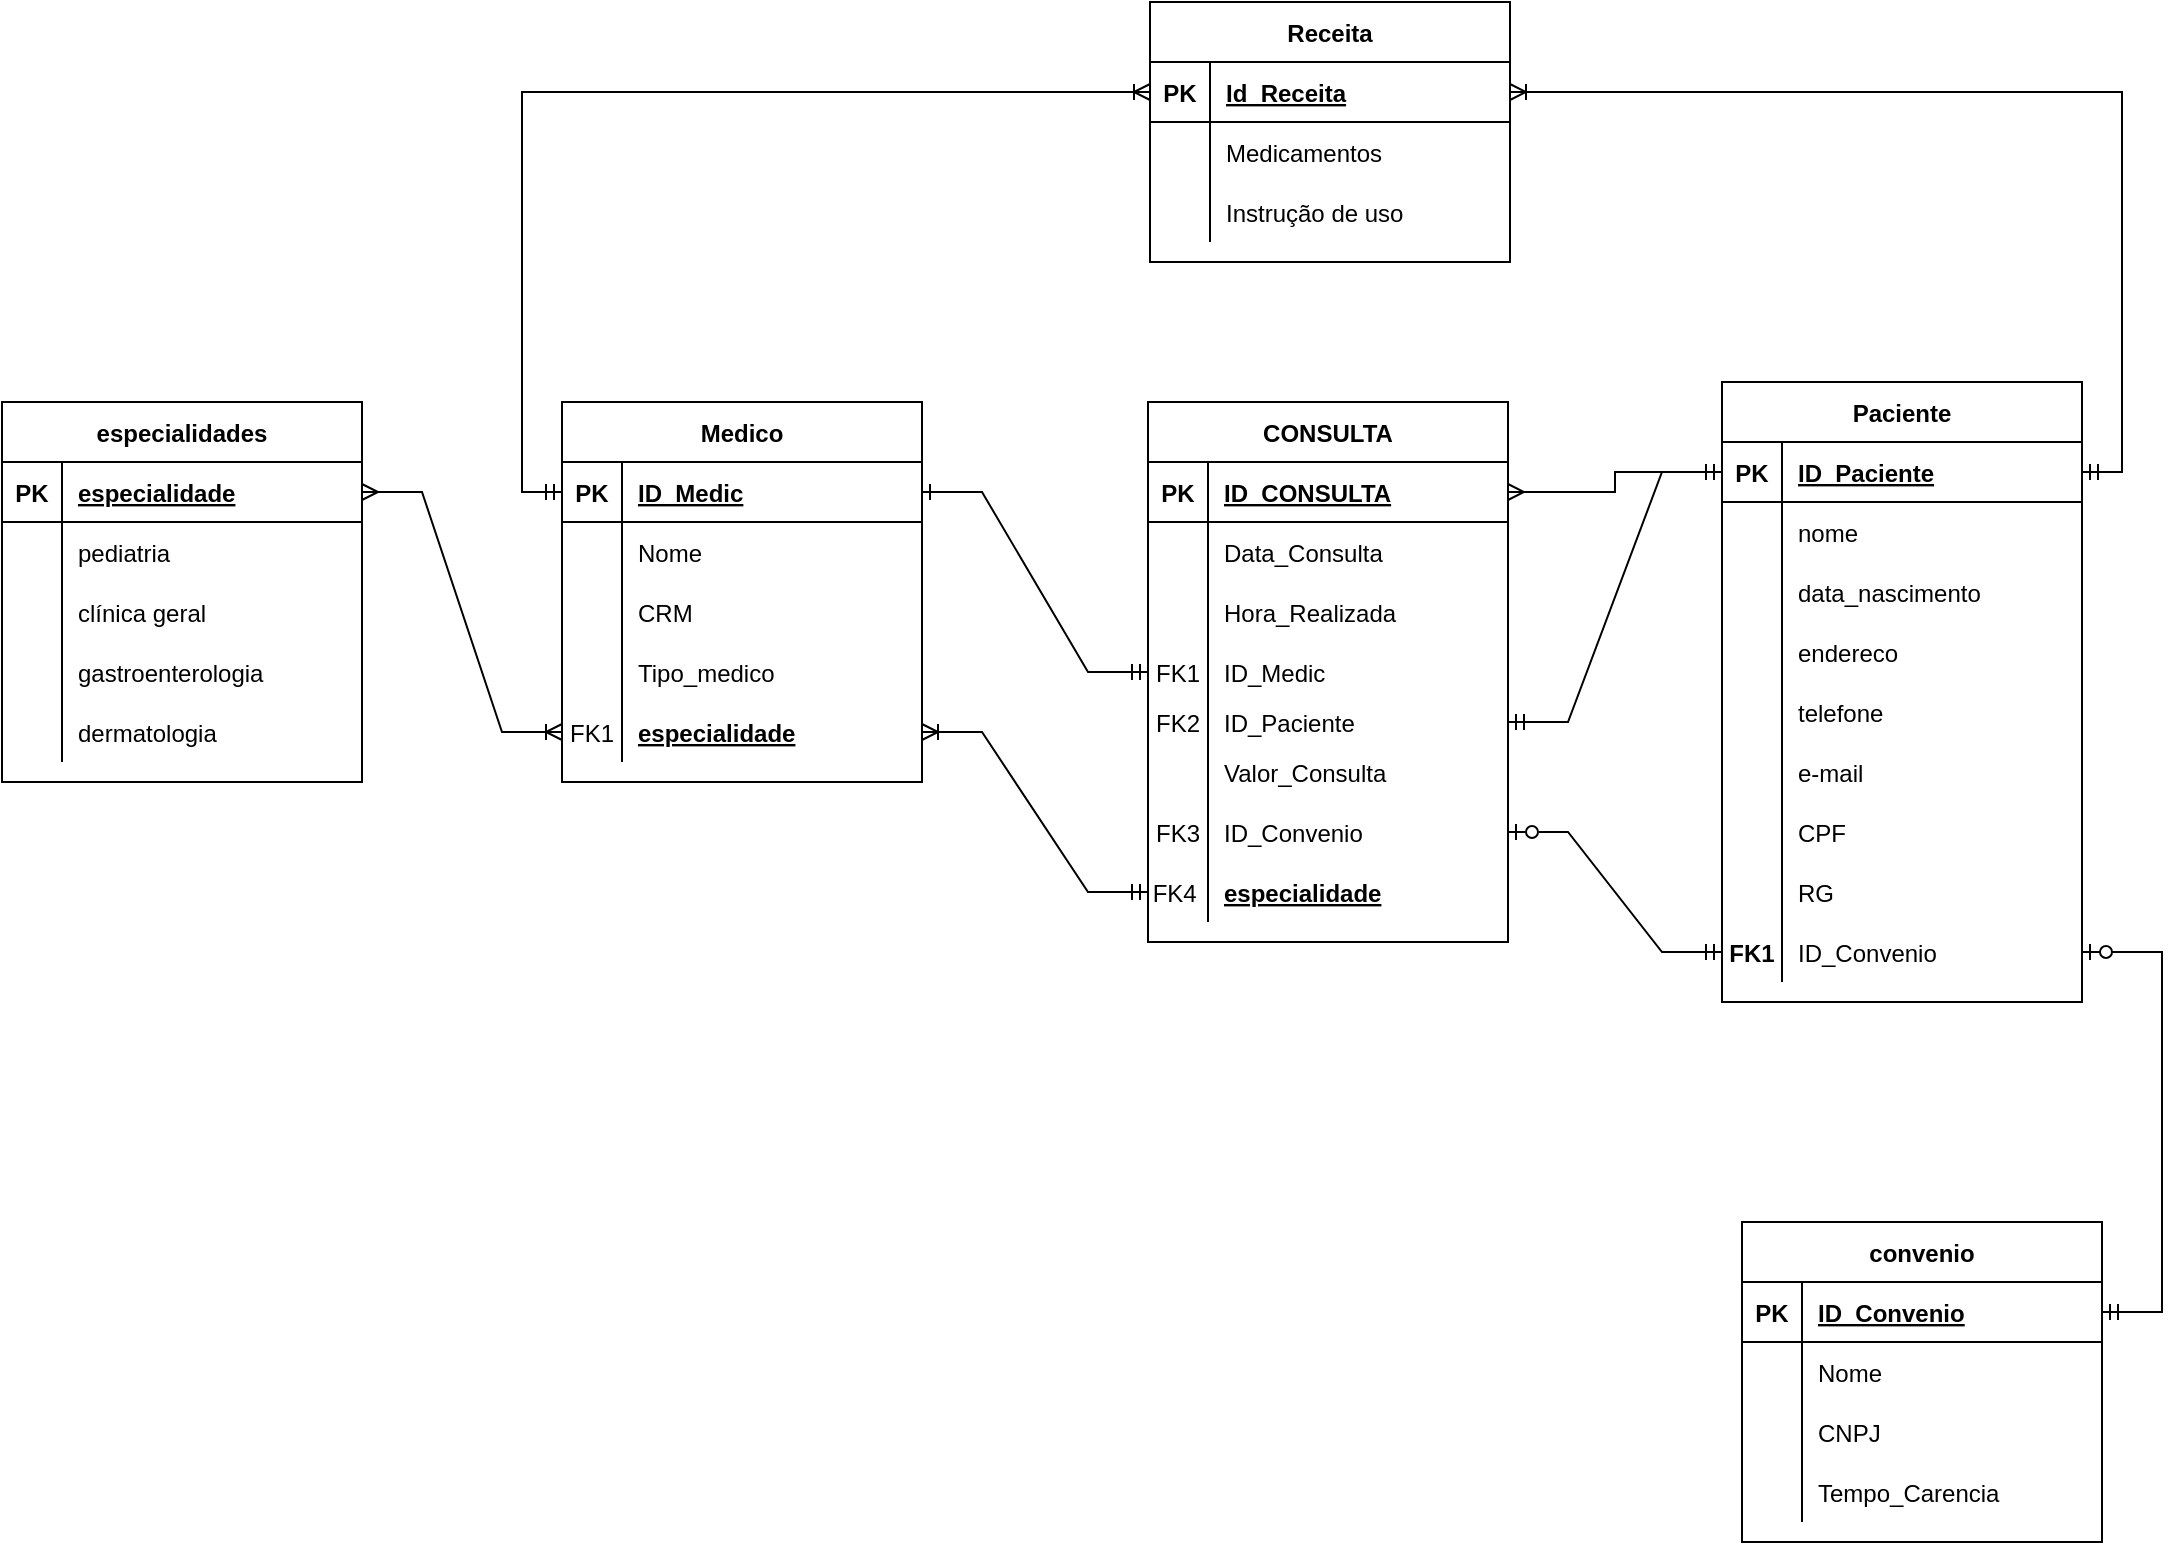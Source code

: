 <mxfile version="20.5.0" type="github">
  <diagram id="mUYQlZZNMvP-NMZtxg8_" name="Página-1">
    <mxGraphModel dx="2997" dy="2359" grid="1" gridSize="10" guides="1" tooltips="1" connect="1" arrows="1" fold="1" page="1" pageScale="1" pageWidth="827" pageHeight="1169" math="0" shadow="0">
      <root>
        <mxCell id="0" />
        <mxCell id="1" parent="0" />
        <mxCell id="eb4jmLnmEzN_KnKhr4RH-14" value="CONSULTA" style="shape=table;startSize=30;container=1;collapsible=1;childLayout=tableLayout;fixedRows=1;rowLines=0;fontStyle=1;align=center;resizeLast=1;fontColor=#000000;" vertex="1" parent="1">
          <mxGeometry x="323" y="-120" width="180" height="270" as="geometry" />
        </mxCell>
        <mxCell id="eb4jmLnmEzN_KnKhr4RH-15" value="" style="shape=tableRow;horizontal=0;startSize=0;swimlaneHead=0;swimlaneBody=0;fillColor=none;collapsible=0;dropTarget=0;points=[[0,0.5],[1,0.5]];portConstraint=eastwest;top=0;left=0;right=0;bottom=1;" vertex="1" parent="eb4jmLnmEzN_KnKhr4RH-14">
          <mxGeometry y="30" width="180" height="30" as="geometry" />
        </mxCell>
        <mxCell id="eb4jmLnmEzN_KnKhr4RH-16" value="PK" style="shape=partialRectangle;connectable=0;fillColor=none;top=0;left=0;bottom=0;right=0;fontStyle=1;overflow=hidden;" vertex="1" parent="eb4jmLnmEzN_KnKhr4RH-15">
          <mxGeometry width="30" height="30" as="geometry">
            <mxRectangle width="30" height="30" as="alternateBounds" />
          </mxGeometry>
        </mxCell>
        <mxCell id="eb4jmLnmEzN_KnKhr4RH-17" value="ID_CONSULTA" style="shape=partialRectangle;connectable=0;fillColor=none;top=0;left=0;bottom=0;right=0;align=left;spacingLeft=6;fontStyle=5;overflow=hidden;" vertex="1" parent="eb4jmLnmEzN_KnKhr4RH-15">
          <mxGeometry x="30" width="150" height="30" as="geometry">
            <mxRectangle width="150" height="30" as="alternateBounds" />
          </mxGeometry>
        </mxCell>
        <mxCell id="eb4jmLnmEzN_KnKhr4RH-18" value="" style="shape=tableRow;horizontal=0;startSize=0;swimlaneHead=0;swimlaneBody=0;fillColor=none;collapsible=0;dropTarget=0;points=[[0,0.5],[1,0.5]];portConstraint=eastwest;top=0;left=0;right=0;bottom=0;" vertex="1" parent="eb4jmLnmEzN_KnKhr4RH-14">
          <mxGeometry y="60" width="180" height="30" as="geometry" />
        </mxCell>
        <mxCell id="eb4jmLnmEzN_KnKhr4RH-19" value="" style="shape=partialRectangle;connectable=0;fillColor=none;top=0;left=0;bottom=0;right=0;editable=1;overflow=hidden;" vertex="1" parent="eb4jmLnmEzN_KnKhr4RH-18">
          <mxGeometry width="30" height="30" as="geometry">
            <mxRectangle width="30" height="30" as="alternateBounds" />
          </mxGeometry>
        </mxCell>
        <mxCell id="eb4jmLnmEzN_KnKhr4RH-20" value="Data_Consulta" style="shape=partialRectangle;connectable=0;fillColor=none;top=0;left=0;bottom=0;right=0;align=left;spacingLeft=6;overflow=hidden;" vertex="1" parent="eb4jmLnmEzN_KnKhr4RH-18">
          <mxGeometry x="30" width="150" height="30" as="geometry">
            <mxRectangle width="150" height="30" as="alternateBounds" />
          </mxGeometry>
        </mxCell>
        <mxCell id="eb4jmLnmEzN_KnKhr4RH-21" value="" style="shape=tableRow;horizontal=0;startSize=0;swimlaneHead=0;swimlaneBody=0;fillColor=none;collapsible=0;dropTarget=0;points=[[0,0.5],[1,0.5]];portConstraint=eastwest;top=0;left=0;right=0;bottom=0;" vertex="1" parent="eb4jmLnmEzN_KnKhr4RH-14">
          <mxGeometry y="90" width="180" height="30" as="geometry" />
        </mxCell>
        <mxCell id="eb4jmLnmEzN_KnKhr4RH-22" value="" style="shape=partialRectangle;connectable=0;fillColor=none;top=0;left=0;bottom=0;right=0;editable=1;overflow=hidden;" vertex="1" parent="eb4jmLnmEzN_KnKhr4RH-21">
          <mxGeometry width="30" height="30" as="geometry">
            <mxRectangle width="30" height="30" as="alternateBounds" />
          </mxGeometry>
        </mxCell>
        <mxCell id="eb4jmLnmEzN_KnKhr4RH-23" value="Hora_Realizada" style="shape=partialRectangle;connectable=0;fillColor=none;top=0;left=0;bottom=0;right=0;align=left;spacingLeft=6;overflow=hidden;" vertex="1" parent="eb4jmLnmEzN_KnKhr4RH-21">
          <mxGeometry x="30" width="150" height="30" as="geometry">
            <mxRectangle width="150" height="30" as="alternateBounds" />
          </mxGeometry>
        </mxCell>
        <mxCell id="eb4jmLnmEzN_KnKhr4RH-24" value="" style="shape=tableRow;horizontal=0;startSize=0;swimlaneHead=0;swimlaneBody=0;fillColor=none;collapsible=0;dropTarget=0;points=[[0,0.5],[1,0.5]];portConstraint=eastwest;top=0;left=0;right=0;bottom=0;" vertex="1" parent="eb4jmLnmEzN_KnKhr4RH-14">
          <mxGeometry y="120" width="180" height="30" as="geometry" />
        </mxCell>
        <mxCell id="eb4jmLnmEzN_KnKhr4RH-25" value="FK1" style="shape=partialRectangle;connectable=0;fillColor=none;top=0;left=0;bottom=0;right=0;editable=1;overflow=hidden;" vertex="1" parent="eb4jmLnmEzN_KnKhr4RH-24">
          <mxGeometry width="30" height="30" as="geometry">
            <mxRectangle width="30" height="30" as="alternateBounds" />
          </mxGeometry>
        </mxCell>
        <mxCell id="eb4jmLnmEzN_KnKhr4RH-26" value="ID_Medic" style="shape=partialRectangle;connectable=0;fillColor=none;top=0;left=0;bottom=0;right=0;align=left;spacingLeft=6;overflow=hidden;" vertex="1" parent="eb4jmLnmEzN_KnKhr4RH-24">
          <mxGeometry x="30" width="150" height="30" as="geometry">
            <mxRectangle width="150" height="30" as="alternateBounds" />
          </mxGeometry>
        </mxCell>
        <mxCell id="eb4jmLnmEzN_KnKhr4RH-28" value="" style="shape=tableRow;horizontal=0;startSize=0;swimlaneHead=0;swimlaneBody=0;fillColor=none;collapsible=0;dropTarget=0;points=[[0,0.5],[1,0.5]];portConstraint=eastwest;top=0;left=0;right=0;bottom=0;fontColor=#000000;" vertex="1" parent="eb4jmLnmEzN_KnKhr4RH-14">
          <mxGeometry y="150" width="180" height="20" as="geometry" />
        </mxCell>
        <mxCell id="eb4jmLnmEzN_KnKhr4RH-29" value="FK2" style="shape=partialRectangle;connectable=0;fillColor=none;top=0;left=0;bottom=0;right=0;editable=1;overflow=hidden;fontColor=#000000;" vertex="1" parent="eb4jmLnmEzN_KnKhr4RH-28">
          <mxGeometry width="30" height="20" as="geometry">
            <mxRectangle width="30" height="20" as="alternateBounds" />
          </mxGeometry>
        </mxCell>
        <mxCell id="eb4jmLnmEzN_KnKhr4RH-30" value="ID_Paciente" style="shape=partialRectangle;connectable=0;fillColor=none;top=0;left=0;bottom=0;right=0;align=left;spacingLeft=6;overflow=hidden;fontColor=#000000;" vertex="1" parent="eb4jmLnmEzN_KnKhr4RH-28">
          <mxGeometry x="30" width="150" height="20" as="geometry">
            <mxRectangle width="150" height="20" as="alternateBounds" />
          </mxGeometry>
        </mxCell>
        <mxCell id="eb4jmLnmEzN_KnKhr4RH-32" value="" style="shape=tableRow;horizontal=0;startSize=0;swimlaneHead=0;swimlaneBody=0;fillColor=none;collapsible=0;dropTarget=0;points=[[0,0.5],[1,0.5]];portConstraint=eastwest;top=0;left=0;right=0;bottom=0;fontColor=#000000;" vertex="1" parent="eb4jmLnmEzN_KnKhr4RH-14">
          <mxGeometry y="170" width="180" height="30" as="geometry" />
        </mxCell>
        <mxCell id="eb4jmLnmEzN_KnKhr4RH-33" value="" style="shape=partialRectangle;connectable=0;fillColor=none;top=0;left=0;bottom=0;right=0;editable=1;overflow=hidden;fontColor=#000000;" vertex="1" parent="eb4jmLnmEzN_KnKhr4RH-32">
          <mxGeometry width="30" height="30" as="geometry">
            <mxRectangle width="30" height="30" as="alternateBounds" />
          </mxGeometry>
        </mxCell>
        <mxCell id="eb4jmLnmEzN_KnKhr4RH-34" value="Valor_Consulta" style="shape=partialRectangle;connectable=0;fillColor=none;top=0;left=0;bottom=0;right=0;align=left;spacingLeft=6;overflow=hidden;fontColor=#000000;" vertex="1" parent="eb4jmLnmEzN_KnKhr4RH-32">
          <mxGeometry x="30" width="150" height="30" as="geometry">
            <mxRectangle width="150" height="30" as="alternateBounds" />
          </mxGeometry>
        </mxCell>
        <mxCell id="eb4jmLnmEzN_KnKhr4RH-36" value="" style="shape=tableRow;horizontal=0;startSize=0;swimlaneHead=0;swimlaneBody=0;fillColor=none;collapsible=0;dropTarget=0;points=[[0,0.5],[1,0.5]];portConstraint=eastwest;top=0;left=0;right=0;bottom=0;fontColor=#000000;" vertex="1" parent="eb4jmLnmEzN_KnKhr4RH-14">
          <mxGeometry y="200" width="180" height="30" as="geometry" />
        </mxCell>
        <mxCell id="eb4jmLnmEzN_KnKhr4RH-37" value="FK3" style="shape=partialRectangle;connectable=0;fillColor=none;top=0;left=0;bottom=0;right=0;editable=1;overflow=hidden;fontColor=#000000;" vertex="1" parent="eb4jmLnmEzN_KnKhr4RH-36">
          <mxGeometry width="30" height="30" as="geometry">
            <mxRectangle width="30" height="30" as="alternateBounds" />
          </mxGeometry>
        </mxCell>
        <mxCell id="eb4jmLnmEzN_KnKhr4RH-38" value="ID_Convenio" style="shape=partialRectangle;connectable=0;fillColor=none;top=0;left=0;bottom=0;right=0;align=left;spacingLeft=6;overflow=hidden;fontColor=#000000;" vertex="1" parent="eb4jmLnmEzN_KnKhr4RH-36">
          <mxGeometry x="30" width="150" height="30" as="geometry">
            <mxRectangle width="150" height="30" as="alternateBounds" />
          </mxGeometry>
        </mxCell>
        <mxCell id="eb4jmLnmEzN_KnKhr4RH-40" value="" style="shape=tableRow;horizontal=0;startSize=0;swimlaneHead=0;swimlaneBody=0;fillColor=none;collapsible=0;dropTarget=0;points=[[0,0.5],[1,0.5]];portConstraint=eastwest;top=0;left=0;right=0;bottom=0;fontColor=#000000;" vertex="1" parent="eb4jmLnmEzN_KnKhr4RH-14">
          <mxGeometry y="230" width="180" height="30" as="geometry" />
        </mxCell>
        <mxCell id="eb4jmLnmEzN_KnKhr4RH-41" value="FK4 " style="shape=partialRectangle;connectable=0;fillColor=none;top=0;left=0;bottom=0;right=0;editable=1;overflow=hidden;fontColor=#000000;" vertex="1" parent="eb4jmLnmEzN_KnKhr4RH-40">
          <mxGeometry width="30" height="30" as="geometry">
            <mxRectangle width="30" height="30" as="alternateBounds" />
          </mxGeometry>
        </mxCell>
        <mxCell id="eb4jmLnmEzN_KnKhr4RH-42" value="especialidade" style="shape=partialRectangle;connectable=0;fillColor=none;top=0;left=0;bottom=0;right=0;align=left;spacingLeft=6;overflow=hidden;fontColor=#000000;fontStyle=5" vertex="1" parent="eb4jmLnmEzN_KnKhr4RH-40">
          <mxGeometry x="30" width="150" height="30" as="geometry">
            <mxRectangle width="150" height="30" as="alternateBounds" />
          </mxGeometry>
        </mxCell>
        <mxCell id="eb4jmLnmEzN_KnKhr4RH-203" style="edgeStyle=orthogonalEdgeStyle;rounded=0;orthogonalLoop=1;jettySize=auto;html=1;fontColor=#000000;startArrow=none;startFill=0;endArrow=ERmany;endFill=0;" edge="1" parent="1" source="eb4jmLnmEzN_KnKhr4RH-44" target="eb4jmLnmEzN_KnKhr4RH-15">
          <mxGeometry relative="1" as="geometry">
            <mxPoint x="580" y="-80" as="sourcePoint" />
          </mxGeometry>
        </mxCell>
        <mxCell id="eb4jmLnmEzN_KnKhr4RH-43" value="Paciente" style="shape=table;startSize=30;container=1;collapsible=1;childLayout=tableLayout;fixedRows=1;rowLines=0;fontStyle=1;align=center;resizeLast=1;fontColor=#000000;" vertex="1" parent="1">
          <mxGeometry x="610" y="-130" width="180" height="310" as="geometry" />
        </mxCell>
        <mxCell id="eb4jmLnmEzN_KnKhr4RH-44" value="" style="shape=tableRow;horizontal=0;startSize=0;swimlaneHead=0;swimlaneBody=0;fillColor=none;collapsible=0;dropTarget=0;points=[[0,0.5],[1,0.5]];portConstraint=eastwest;top=0;left=0;right=0;bottom=1;fontColor=#000000;" vertex="1" parent="eb4jmLnmEzN_KnKhr4RH-43">
          <mxGeometry y="30" width="180" height="30" as="geometry" />
        </mxCell>
        <mxCell id="eb4jmLnmEzN_KnKhr4RH-45" value="PK" style="shape=partialRectangle;connectable=0;fillColor=none;top=0;left=0;bottom=0;right=0;fontStyle=1;overflow=hidden;fontColor=#000000;" vertex="1" parent="eb4jmLnmEzN_KnKhr4RH-44">
          <mxGeometry width="30" height="30" as="geometry">
            <mxRectangle width="30" height="30" as="alternateBounds" />
          </mxGeometry>
        </mxCell>
        <mxCell id="eb4jmLnmEzN_KnKhr4RH-46" value="ID_Paciente" style="shape=partialRectangle;connectable=0;fillColor=none;top=0;left=0;bottom=0;right=0;align=left;spacingLeft=6;fontStyle=5;overflow=hidden;fontColor=#000000;" vertex="1" parent="eb4jmLnmEzN_KnKhr4RH-44">
          <mxGeometry x="30" width="150" height="30" as="geometry">
            <mxRectangle width="150" height="30" as="alternateBounds" />
          </mxGeometry>
        </mxCell>
        <mxCell id="eb4jmLnmEzN_KnKhr4RH-47" value="" style="shape=tableRow;horizontal=0;startSize=0;swimlaneHead=0;swimlaneBody=0;fillColor=none;collapsible=0;dropTarget=0;points=[[0,0.5],[1,0.5]];portConstraint=eastwest;top=0;left=0;right=0;bottom=0;fontColor=#000000;" vertex="1" parent="eb4jmLnmEzN_KnKhr4RH-43">
          <mxGeometry y="60" width="180" height="30" as="geometry" />
        </mxCell>
        <mxCell id="eb4jmLnmEzN_KnKhr4RH-48" value="" style="shape=partialRectangle;connectable=0;fillColor=none;top=0;left=0;bottom=0;right=0;editable=1;overflow=hidden;fontColor=#000000;" vertex="1" parent="eb4jmLnmEzN_KnKhr4RH-47">
          <mxGeometry width="30" height="30" as="geometry">
            <mxRectangle width="30" height="30" as="alternateBounds" />
          </mxGeometry>
        </mxCell>
        <mxCell id="eb4jmLnmEzN_KnKhr4RH-49" value="nome" style="shape=partialRectangle;connectable=0;fillColor=none;top=0;left=0;bottom=0;right=0;align=left;spacingLeft=6;overflow=hidden;fontColor=#000000;" vertex="1" parent="eb4jmLnmEzN_KnKhr4RH-47">
          <mxGeometry x="30" width="150" height="30" as="geometry">
            <mxRectangle width="150" height="30" as="alternateBounds" />
          </mxGeometry>
        </mxCell>
        <mxCell id="eb4jmLnmEzN_KnKhr4RH-50" value="" style="shape=tableRow;horizontal=0;startSize=0;swimlaneHead=0;swimlaneBody=0;fillColor=none;collapsible=0;dropTarget=0;points=[[0,0.5],[1,0.5]];portConstraint=eastwest;top=0;left=0;right=0;bottom=0;fontColor=#000000;" vertex="1" parent="eb4jmLnmEzN_KnKhr4RH-43">
          <mxGeometry y="90" width="180" height="30" as="geometry" />
        </mxCell>
        <mxCell id="eb4jmLnmEzN_KnKhr4RH-51" value="" style="shape=partialRectangle;connectable=0;fillColor=none;top=0;left=0;bottom=0;right=0;editable=1;overflow=hidden;fontColor=#000000;" vertex="1" parent="eb4jmLnmEzN_KnKhr4RH-50">
          <mxGeometry width="30" height="30" as="geometry">
            <mxRectangle width="30" height="30" as="alternateBounds" />
          </mxGeometry>
        </mxCell>
        <mxCell id="eb4jmLnmEzN_KnKhr4RH-52" value="data_nascimento" style="shape=partialRectangle;connectable=0;fillColor=none;top=0;left=0;bottom=0;right=0;align=left;spacingLeft=6;overflow=hidden;fontColor=#000000;" vertex="1" parent="eb4jmLnmEzN_KnKhr4RH-50">
          <mxGeometry x="30" width="150" height="30" as="geometry">
            <mxRectangle width="150" height="30" as="alternateBounds" />
          </mxGeometry>
        </mxCell>
        <mxCell id="eb4jmLnmEzN_KnKhr4RH-53" value="" style="shape=tableRow;horizontal=0;startSize=0;swimlaneHead=0;swimlaneBody=0;fillColor=none;collapsible=0;dropTarget=0;points=[[0,0.5],[1,0.5]];portConstraint=eastwest;top=0;left=0;right=0;bottom=0;fontColor=#000000;" vertex="1" parent="eb4jmLnmEzN_KnKhr4RH-43">
          <mxGeometry y="120" width="180" height="30" as="geometry" />
        </mxCell>
        <mxCell id="eb4jmLnmEzN_KnKhr4RH-54" value="" style="shape=partialRectangle;connectable=0;fillColor=none;top=0;left=0;bottom=0;right=0;editable=1;overflow=hidden;fontColor=#000000;" vertex="1" parent="eb4jmLnmEzN_KnKhr4RH-53">
          <mxGeometry width="30" height="30" as="geometry">
            <mxRectangle width="30" height="30" as="alternateBounds" />
          </mxGeometry>
        </mxCell>
        <mxCell id="eb4jmLnmEzN_KnKhr4RH-55" value="endereco" style="shape=partialRectangle;connectable=0;fillColor=none;top=0;left=0;bottom=0;right=0;align=left;spacingLeft=6;overflow=hidden;fontColor=#000000;" vertex="1" parent="eb4jmLnmEzN_KnKhr4RH-53">
          <mxGeometry x="30" width="150" height="30" as="geometry">
            <mxRectangle width="150" height="30" as="alternateBounds" />
          </mxGeometry>
        </mxCell>
        <mxCell id="eb4jmLnmEzN_KnKhr4RH-57" value="" style="shape=tableRow;horizontal=0;startSize=0;swimlaneHead=0;swimlaneBody=0;fillColor=none;collapsible=0;dropTarget=0;points=[[0,0.5],[1,0.5]];portConstraint=eastwest;top=0;left=0;right=0;bottom=0;fontColor=#000000;" vertex="1" parent="eb4jmLnmEzN_KnKhr4RH-43">
          <mxGeometry y="150" width="180" height="30" as="geometry" />
        </mxCell>
        <mxCell id="eb4jmLnmEzN_KnKhr4RH-58" value="" style="shape=partialRectangle;connectable=0;fillColor=none;top=0;left=0;bottom=0;right=0;editable=1;overflow=hidden;fontColor=#000000;" vertex="1" parent="eb4jmLnmEzN_KnKhr4RH-57">
          <mxGeometry width="30" height="30" as="geometry">
            <mxRectangle width="30" height="30" as="alternateBounds" />
          </mxGeometry>
        </mxCell>
        <mxCell id="eb4jmLnmEzN_KnKhr4RH-59" value="telefone" style="shape=partialRectangle;connectable=0;fillColor=none;top=0;left=0;bottom=0;right=0;align=left;spacingLeft=6;overflow=hidden;fontColor=#000000;" vertex="1" parent="eb4jmLnmEzN_KnKhr4RH-57">
          <mxGeometry x="30" width="150" height="30" as="geometry">
            <mxRectangle width="150" height="30" as="alternateBounds" />
          </mxGeometry>
        </mxCell>
        <mxCell id="eb4jmLnmEzN_KnKhr4RH-62" value="" style="shape=tableRow;horizontal=0;startSize=0;swimlaneHead=0;swimlaneBody=0;fillColor=none;collapsible=0;dropTarget=0;points=[[0,0.5],[1,0.5]];portConstraint=eastwest;top=0;left=0;right=0;bottom=0;fontColor=#000000;" vertex="1" parent="eb4jmLnmEzN_KnKhr4RH-43">
          <mxGeometry y="180" width="180" height="30" as="geometry" />
        </mxCell>
        <mxCell id="eb4jmLnmEzN_KnKhr4RH-63" value="" style="shape=partialRectangle;connectable=0;fillColor=none;top=0;left=0;bottom=0;right=0;editable=1;overflow=hidden;fontColor=#000000;" vertex="1" parent="eb4jmLnmEzN_KnKhr4RH-62">
          <mxGeometry width="30" height="30" as="geometry">
            <mxRectangle width="30" height="30" as="alternateBounds" />
          </mxGeometry>
        </mxCell>
        <mxCell id="eb4jmLnmEzN_KnKhr4RH-64" value="e-mail" style="shape=partialRectangle;connectable=0;fillColor=none;top=0;left=0;bottom=0;right=0;align=left;spacingLeft=6;overflow=hidden;fontColor=#000000;" vertex="1" parent="eb4jmLnmEzN_KnKhr4RH-62">
          <mxGeometry x="30" width="150" height="30" as="geometry">
            <mxRectangle width="150" height="30" as="alternateBounds" />
          </mxGeometry>
        </mxCell>
        <mxCell id="eb4jmLnmEzN_KnKhr4RH-66" value="" style="shape=tableRow;horizontal=0;startSize=0;swimlaneHead=0;swimlaneBody=0;fillColor=none;collapsible=0;dropTarget=0;points=[[0,0.5],[1,0.5]];portConstraint=eastwest;top=0;left=0;right=0;bottom=0;fontColor=#000000;" vertex="1" parent="eb4jmLnmEzN_KnKhr4RH-43">
          <mxGeometry y="210" width="180" height="30" as="geometry" />
        </mxCell>
        <mxCell id="eb4jmLnmEzN_KnKhr4RH-67" value="" style="shape=partialRectangle;connectable=0;fillColor=none;top=0;left=0;bottom=0;right=0;editable=1;overflow=hidden;fontColor=#000000;" vertex="1" parent="eb4jmLnmEzN_KnKhr4RH-66">
          <mxGeometry width="30" height="30" as="geometry">
            <mxRectangle width="30" height="30" as="alternateBounds" />
          </mxGeometry>
        </mxCell>
        <mxCell id="eb4jmLnmEzN_KnKhr4RH-68" value="CPF" style="shape=partialRectangle;connectable=0;fillColor=none;top=0;left=0;bottom=0;right=0;align=left;spacingLeft=6;overflow=hidden;fontColor=#000000;" vertex="1" parent="eb4jmLnmEzN_KnKhr4RH-66">
          <mxGeometry x="30" width="150" height="30" as="geometry">
            <mxRectangle width="150" height="30" as="alternateBounds" />
          </mxGeometry>
        </mxCell>
        <mxCell id="eb4jmLnmEzN_KnKhr4RH-70" value="" style="shape=tableRow;horizontal=0;startSize=0;swimlaneHead=0;swimlaneBody=0;fillColor=none;collapsible=0;dropTarget=0;points=[[0,0.5],[1,0.5]];portConstraint=eastwest;top=0;left=0;right=0;bottom=0;fontColor=#000000;" vertex="1" parent="eb4jmLnmEzN_KnKhr4RH-43">
          <mxGeometry y="240" width="180" height="30" as="geometry" />
        </mxCell>
        <mxCell id="eb4jmLnmEzN_KnKhr4RH-71" value="" style="shape=partialRectangle;connectable=0;fillColor=none;top=0;left=0;bottom=0;right=0;editable=1;overflow=hidden;fontColor=#000000;" vertex="1" parent="eb4jmLnmEzN_KnKhr4RH-70">
          <mxGeometry width="30" height="30" as="geometry">
            <mxRectangle width="30" height="30" as="alternateBounds" />
          </mxGeometry>
        </mxCell>
        <mxCell id="eb4jmLnmEzN_KnKhr4RH-72" value="RG" style="shape=partialRectangle;connectable=0;fillColor=none;top=0;left=0;bottom=0;right=0;align=left;spacingLeft=6;overflow=hidden;fontColor=#000000;" vertex="1" parent="eb4jmLnmEzN_KnKhr4RH-70">
          <mxGeometry x="30" width="150" height="30" as="geometry">
            <mxRectangle width="150" height="30" as="alternateBounds" />
          </mxGeometry>
        </mxCell>
        <mxCell id="eb4jmLnmEzN_KnKhr4RH-74" value="" style="shape=tableRow;horizontal=0;startSize=0;swimlaneHead=0;swimlaneBody=0;fillColor=none;collapsible=0;dropTarget=0;points=[[0,0.5],[1,0.5]];portConstraint=eastwest;top=0;left=0;right=0;bottom=0;fontColor=#000000;" vertex="1" parent="eb4jmLnmEzN_KnKhr4RH-43">
          <mxGeometry y="270" width="180" height="30" as="geometry" />
        </mxCell>
        <mxCell id="eb4jmLnmEzN_KnKhr4RH-75" value="FK1" style="shape=partialRectangle;connectable=0;fillColor=none;top=0;left=0;bottom=0;right=0;editable=1;overflow=hidden;fontColor=#000000;fontStyle=1" vertex="1" parent="eb4jmLnmEzN_KnKhr4RH-74">
          <mxGeometry width="30" height="30" as="geometry">
            <mxRectangle width="30" height="30" as="alternateBounds" />
          </mxGeometry>
        </mxCell>
        <mxCell id="eb4jmLnmEzN_KnKhr4RH-76" value="ID_Convenio" style="shape=partialRectangle;connectable=0;fillColor=none;top=0;left=0;bottom=0;right=0;align=left;spacingLeft=6;overflow=hidden;fontColor=#000000;" vertex="1" parent="eb4jmLnmEzN_KnKhr4RH-74">
          <mxGeometry x="30" width="150" height="30" as="geometry">
            <mxRectangle width="150" height="30" as="alternateBounds" />
          </mxGeometry>
        </mxCell>
        <mxCell id="eb4jmLnmEzN_KnKhr4RH-77" value="convenio" style="shape=table;startSize=30;container=1;collapsible=1;childLayout=tableLayout;fixedRows=1;rowLines=0;fontStyle=1;align=center;resizeLast=1;fontColor=#000000;" vertex="1" parent="1">
          <mxGeometry x="620" y="290" width="180" height="160" as="geometry" />
        </mxCell>
        <mxCell id="eb4jmLnmEzN_KnKhr4RH-78" value="" style="shape=tableRow;horizontal=0;startSize=0;swimlaneHead=0;swimlaneBody=0;fillColor=none;collapsible=0;dropTarget=0;points=[[0,0.5],[1,0.5]];portConstraint=eastwest;top=0;left=0;right=0;bottom=1;fontColor=#000000;" vertex="1" parent="eb4jmLnmEzN_KnKhr4RH-77">
          <mxGeometry y="30" width="180" height="30" as="geometry" />
        </mxCell>
        <mxCell id="eb4jmLnmEzN_KnKhr4RH-79" value="PK" style="shape=partialRectangle;connectable=0;fillColor=none;top=0;left=0;bottom=0;right=0;fontStyle=1;overflow=hidden;fontColor=#000000;" vertex="1" parent="eb4jmLnmEzN_KnKhr4RH-78">
          <mxGeometry width="30" height="30" as="geometry">
            <mxRectangle width="30" height="30" as="alternateBounds" />
          </mxGeometry>
        </mxCell>
        <mxCell id="eb4jmLnmEzN_KnKhr4RH-80" value="ID_Convenio" style="shape=partialRectangle;connectable=0;fillColor=none;top=0;left=0;bottom=0;right=0;align=left;spacingLeft=6;fontStyle=5;overflow=hidden;fontColor=#000000;" vertex="1" parent="eb4jmLnmEzN_KnKhr4RH-78">
          <mxGeometry x="30" width="150" height="30" as="geometry">
            <mxRectangle width="150" height="30" as="alternateBounds" />
          </mxGeometry>
        </mxCell>
        <mxCell id="eb4jmLnmEzN_KnKhr4RH-81" value="" style="shape=tableRow;horizontal=0;startSize=0;swimlaneHead=0;swimlaneBody=0;fillColor=none;collapsible=0;dropTarget=0;points=[[0,0.5],[1,0.5]];portConstraint=eastwest;top=0;left=0;right=0;bottom=0;fontColor=#000000;" vertex="1" parent="eb4jmLnmEzN_KnKhr4RH-77">
          <mxGeometry y="60" width="180" height="30" as="geometry" />
        </mxCell>
        <mxCell id="eb4jmLnmEzN_KnKhr4RH-82" value="" style="shape=partialRectangle;connectable=0;fillColor=none;top=0;left=0;bottom=0;right=0;editable=1;overflow=hidden;fontColor=#000000;" vertex="1" parent="eb4jmLnmEzN_KnKhr4RH-81">
          <mxGeometry width="30" height="30" as="geometry">
            <mxRectangle width="30" height="30" as="alternateBounds" />
          </mxGeometry>
        </mxCell>
        <mxCell id="eb4jmLnmEzN_KnKhr4RH-83" value="Nome" style="shape=partialRectangle;connectable=0;fillColor=none;top=0;left=0;bottom=0;right=0;align=left;spacingLeft=6;overflow=hidden;fontColor=#000000;" vertex="1" parent="eb4jmLnmEzN_KnKhr4RH-81">
          <mxGeometry x="30" width="150" height="30" as="geometry">
            <mxRectangle width="150" height="30" as="alternateBounds" />
          </mxGeometry>
        </mxCell>
        <mxCell id="eb4jmLnmEzN_KnKhr4RH-84" value="" style="shape=tableRow;horizontal=0;startSize=0;swimlaneHead=0;swimlaneBody=0;fillColor=none;collapsible=0;dropTarget=0;points=[[0,0.5],[1,0.5]];portConstraint=eastwest;top=0;left=0;right=0;bottom=0;fontColor=#000000;" vertex="1" parent="eb4jmLnmEzN_KnKhr4RH-77">
          <mxGeometry y="90" width="180" height="30" as="geometry" />
        </mxCell>
        <mxCell id="eb4jmLnmEzN_KnKhr4RH-85" value="" style="shape=partialRectangle;connectable=0;fillColor=none;top=0;left=0;bottom=0;right=0;editable=1;overflow=hidden;fontColor=#000000;" vertex="1" parent="eb4jmLnmEzN_KnKhr4RH-84">
          <mxGeometry width="30" height="30" as="geometry">
            <mxRectangle width="30" height="30" as="alternateBounds" />
          </mxGeometry>
        </mxCell>
        <mxCell id="eb4jmLnmEzN_KnKhr4RH-86" value="CNPJ" style="shape=partialRectangle;connectable=0;fillColor=none;top=0;left=0;bottom=0;right=0;align=left;spacingLeft=6;overflow=hidden;fontColor=#000000;" vertex="1" parent="eb4jmLnmEzN_KnKhr4RH-84">
          <mxGeometry x="30" width="150" height="30" as="geometry">
            <mxRectangle width="150" height="30" as="alternateBounds" />
          </mxGeometry>
        </mxCell>
        <mxCell id="eb4jmLnmEzN_KnKhr4RH-87" value="" style="shape=tableRow;horizontal=0;startSize=0;swimlaneHead=0;swimlaneBody=0;fillColor=none;collapsible=0;dropTarget=0;points=[[0,0.5],[1,0.5]];portConstraint=eastwest;top=0;left=0;right=0;bottom=0;fontColor=#000000;" vertex="1" parent="eb4jmLnmEzN_KnKhr4RH-77">
          <mxGeometry y="120" width="180" height="30" as="geometry" />
        </mxCell>
        <mxCell id="eb4jmLnmEzN_KnKhr4RH-88" value="" style="shape=partialRectangle;connectable=0;fillColor=none;top=0;left=0;bottom=0;right=0;editable=1;overflow=hidden;fontColor=#000000;" vertex="1" parent="eb4jmLnmEzN_KnKhr4RH-87">
          <mxGeometry width="30" height="30" as="geometry">
            <mxRectangle width="30" height="30" as="alternateBounds" />
          </mxGeometry>
        </mxCell>
        <mxCell id="eb4jmLnmEzN_KnKhr4RH-89" value="Tempo_Carencia" style="shape=partialRectangle;connectable=0;fillColor=none;top=0;left=0;bottom=0;right=0;align=left;spacingLeft=6;overflow=hidden;fontColor=#000000;" vertex="1" parent="eb4jmLnmEzN_KnKhr4RH-87">
          <mxGeometry x="30" width="150" height="30" as="geometry">
            <mxRectangle width="150" height="30" as="alternateBounds" />
          </mxGeometry>
        </mxCell>
        <mxCell id="eb4jmLnmEzN_KnKhr4RH-94" value="Medico" style="shape=table;startSize=30;container=1;collapsible=1;childLayout=tableLayout;fixedRows=1;rowLines=0;fontStyle=1;align=center;resizeLast=1;fontColor=#000000;" vertex="1" parent="1">
          <mxGeometry x="30" y="-120" width="180" height="190" as="geometry" />
        </mxCell>
        <mxCell id="eb4jmLnmEzN_KnKhr4RH-95" value="" style="shape=tableRow;horizontal=0;startSize=0;swimlaneHead=0;swimlaneBody=0;fillColor=none;collapsible=0;dropTarget=0;points=[[0,0.5],[1,0.5]];portConstraint=eastwest;top=0;left=0;right=0;bottom=1;fontColor=#000000;" vertex="1" parent="eb4jmLnmEzN_KnKhr4RH-94">
          <mxGeometry y="30" width="180" height="30" as="geometry" />
        </mxCell>
        <mxCell id="eb4jmLnmEzN_KnKhr4RH-96" value="PK" style="shape=partialRectangle;connectable=0;fillColor=none;top=0;left=0;bottom=0;right=0;fontStyle=1;overflow=hidden;fontColor=#000000;" vertex="1" parent="eb4jmLnmEzN_KnKhr4RH-95">
          <mxGeometry width="30" height="30" as="geometry">
            <mxRectangle width="30" height="30" as="alternateBounds" />
          </mxGeometry>
        </mxCell>
        <mxCell id="eb4jmLnmEzN_KnKhr4RH-97" value="ID_Medic" style="shape=partialRectangle;connectable=0;fillColor=none;top=0;left=0;bottom=0;right=0;align=left;spacingLeft=6;fontStyle=5;overflow=hidden;fontColor=#000000;" vertex="1" parent="eb4jmLnmEzN_KnKhr4RH-95">
          <mxGeometry x="30" width="150" height="30" as="geometry">
            <mxRectangle width="150" height="30" as="alternateBounds" />
          </mxGeometry>
        </mxCell>
        <mxCell id="eb4jmLnmEzN_KnKhr4RH-98" value="" style="shape=tableRow;horizontal=0;startSize=0;swimlaneHead=0;swimlaneBody=0;fillColor=none;collapsible=0;dropTarget=0;points=[[0,0.5],[1,0.5]];portConstraint=eastwest;top=0;left=0;right=0;bottom=0;fontColor=#000000;" vertex="1" parent="eb4jmLnmEzN_KnKhr4RH-94">
          <mxGeometry y="60" width="180" height="30" as="geometry" />
        </mxCell>
        <mxCell id="eb4jmLnmEzN_KnKhr4RH-99" value="" style="shape=partialRectangle;connectable=0;fillColor=none;top=0;left=0;bottom=0;right=0;editable=1;overflow=hidden;fontColor=#000000;" vertex="1" parent="eb4jmLnmEzN_KnKhr4RH-98">
          <mxGeometry width="30" height="30" as="geometry">
            <mxRectangle width="30" height="30" as="alternateBounds" />
          </mxGeometry>
        </mxCell>
        <mxCell id="eb4jmLnmEzN_KnKhr4RH-100" value="Nome " style="shape=partialRectangle;connectable=0;fillColor=none;top=0;left=0;bottom=0;right=0;align=left;spacingLeft=6;overflow=hidden;fontColor=#000000;" vertex="1" parent="eb4jmLnmEzN_KnKhr4RH-98">
          <mxGeometry x="30" width="150" height="30" as="geometry">
            <mxRectangle width="150" height="30" as="alternateBounds" />
          </mxGeometry>
        </mxCell>
        <mxCell id="eb4jmLnmEzN_KnKhr4RH-104" value="" style="shape=tableRow;horizontal=0;startSize=0;swimlaneHead=0;swimlaneBody=0;fillColor=none;collapsible=0;dropTarget=0;points=[[0,0.5],[1,0.5]];portConstraint=eastwest;top=0;left=0;right=0;bottom=0;fontColor=#000000;" vertex="1" parent="eb4jmLnmEzN_KnKhr4RH-94">
          <mxGeometry y="90" width="180" height="30" as="geometry" />
        </mxCell>
        <mxCell id="eb4jmLnmEzN_KnKhr4RH-105" value="" style="shape=partialRectangle;connectable=0;fillColor=none;top=0;left=0;bottom=0;right=0;editable=1;overflow=hidden;fontColor=#000000;" vertex="1" parent="eb4jmLnmEzN_KnKhr4RH-104">
          <mxGeometry width="30" height="30" as="geometry">
            <mxRectangle width="30" height="30" as="alternateBounds" />
          </mxGeometry>
        </mxCell>
        <mxCell id="eb4jmLnmEzN_KnKhr4RH-106" value="CRM" style="shape=partialRectangle;connectable=0;fillColor=none;top=0;left=0;bottom=0;right=0;align=left;spacingLeft=6;overflow=hidden;fontColor=#000000;" vertex="1" parent="eb4jmLnmEzN_KnKhr4RH-104">
          <mxGeometry x="30" width="150" height="30" as="geometry">
            <mxRectangle width="150" height="30" as="alternateBounds" />
          </mxGeometry>
        </mxCell>
        <mxCell id="eb4jmLnmEzN_KnKhr4RH-108" value="" style="shape=tableRow;horizontal=0;startSize=0;swimlaneHead=0;swimlaneBody=0;fillColor=none;collapsible=0;dropTarget=0;points=[[0,0.5],[1,0.5]];portConstraint=eastwest;top=0;left=0;right=0;bottom=0;fontColor=#000000;" vertex="1" parent="eb4jmLnmEzN_KnKhr4RH-94">
          <mxGeometry y="120" width="180" height="30" as="geometry" />
        </mxCell>
        <mxCell id="eb4jmLnmEzN_KnKhr4RH-109" value="" style="shape=partialRectangle;connectable=0;fillColor=none;top=0;left=0;bottom=0;right=0;editable=1;overflow=hidden;fontColor=#000000;" vertex="1" parent="eb4jmLnmEzN_KnKhr4RH-108">
          <mxGeometry width="30" height="30" as="geometry">
            <mxRectangle width="30" height="30" as="alternateBounds" />
          </mxGeometry>
        </mxCell>
        <mxCell id="eb4jmLnmEzN_KnKhr4RH-110" value="Tipo_medico" style="shape=partialRectangle;connectable=0;fillColor=none;top=0;left=0;bottom=0;right=0;align=left;spacingLeft=6;overflow=hidden;fontColor=#000000;" vertex="1" parent="eb4jmLnmEzN_KnKhr4RH-108">
          <mxGeometry x="30" width="150" height="30" as="geometry">
            <mxRectangle width="150" height="30" as="alternateBounds" />
          </mxGeometry>
        </mxCell>
        <mxCell id="eb4jmLnmEzN_KnKhr4RH-101" value="" style="shape=tableRow;horizontal=0;startSize=0;swimlaneHead=0;swimlaneBody=0;fillColor=none;collapsible=0;dropTarget=0;points=[[0,0.5],[1,0.5]];portConstraint=eastwest;top=0;left=0;right=0;bottom=0;fontColor=#000000;" vertex="1" parent="eb4jmLnmEzN_KnKhr4RH-94">
          <mxGeometry y="150" width="180" height="30" as="geometry" />
        </mxCell>
        <mxCell id="eb4jmLnmEzN_KnKhr4RH-102" value="FK1" style="shape=partialRectangle;connectable=0;fillColor=none;top=0;left=0;bottom=0;right=0;editable=1;overflow=hidden;fontColor=#000000;" vertex="1" parent="eb4jmLnmEzN_KnKhr4RH-101">
          <mxGeometry width="30" height="30" as="geometry">
            <mxRectangle width="30" height="30" as="alternateBounds" />
          </mxGeometry>
        </mxCell>
        <mxCell id="eb4jmLnmEzN_KnKhr4RH-103" value="especialidade" style="shape=partialRectangle;connectable=0;fillColor=none;top=0;left=0;bottom=0;right=0;align=left;spacingLeft=6;overflow=hidden;fontColor=#000000;fontStyle=5" vertex="1" parent="eb4jmLnmEzN_KnKhr4RH-101">
          <mxGeometry x="30" width="150" height="30" as="geometry">
            <mxRectangle width="150" height="30" as="alternateBounds" />
          </mxGeometry>
        </mxCell>
        <mxCell id="eb4jmLnmEzN_KnKhr4RH-115" value="especialidades" style="shape=table;startSize=30;container=1;collapsible=1;childLayout=tableLayout;fixedRows=1;rowLines=0;fontStyle=1;align=center;resizeLast=1;fontColor=#000000;" vertex="1" parent="1">
          <mxGeometry x="-250" y="-120" width="180" height="190" as="geometry" />
        </mxCell>
        <mxCell id="eb4jmLnmEzN_KnKhr4RH-116" value="" style="shape=tableRow;horizontal=0;startSize=0;swimlaneHead=0;swimlaneBody=0;fillColor=none;collapsible=0;dropTarget=0;points=[[0,0.5],[1,0.5]];portConstraint=eastwest;top=0;left=0;right=0;bottom=1;fontColor=#000000;" vertex="1" parent="eb4jmLnmEzN_KnKhr4RH-115">
          <mxGeometry y="30" width="180" height="30" as="geometry" />
        </mxCell>
        <mxCell id="eb4jmLnmEzN_KnKhr4RH-117" value="PK" style="shape=partialRectangle;connectable=0;fillColor=none;top=0;left=0;bottom=0;right=0;fontStyle=1;overflow=hidden;fontColor=#000000;" vertex="1" parent="eb4jmLnmEzN_KnKhr4RH-116">
          <mxGeometry width="30" height="30" as="geometry">
            <mxRectangle width="30" height="30" as="alternateBounds" />
          </mxGeometry>
        </mxCell>
        <mxCell id="eb4jmLnmEzN_KnKhr4RH-118" value="especialidade" style="shape=partialRectangle;connectable=0;fillColor=none;top=0;left=0;bottom=0;right=0;align=left;spacingLeft=6;fontStyle=5;overflow=hidden;fontColor=#000000;" vertex="1" parent="eb4jmLnmEzN_KnKhr4RH-116">
          <mxGeometry x="30" width="150" height="30" as="geometry">
            <mxRectangle width="150" height="30" as="alternateBounds" />
          </mxGeometry>
        </mxCell>
        <mxCell id="eb4jmLnmEzN_KnKhr4RH-119" value="" style="shape=tableRow;horizontal=0;startSize=0;swimlaneHead=0;swimlaneBody=0;fillColor=none;collapsible=0;dropTarget=0;points=[[0,0.5],[1,0.5]];portConstraint=eastwest;top=0;left=0;right=0;bottom=0;fontColor=#000000;" vertex="1" parent="eb4jmLnmEzN_KnKhr4RH-115">
          <mxGeometry y="60" width="180" height="30" as="geometry" />
        </mxCell>
        <mxCell id="eb4jmLnmEzN_KnKhr4RH-120" value="" style="shape=partialRectangle;connectable=0;fillColor=none;top=0;left=0;bottom=0;right=0;editable=1;overflow=hidden;fontColor=#000000;" vertex="1" parent="eb4jmLnmEzN_KnKhr4RH-119">
          <mxGeometry width="30" height="30" as="geometry">
            <mxRectangle width="30" height="30" as="alternateBounds" />
          </mxGeometry>
        </mxCell>
        <mxCell id="eb4jmLnmEzN_KnKhr4RH-121" value="pediatria" style="shape=partialRectangle;connectable=0;fillColor=none;top=0;left=0;bottom=0;right=0;align=left;spacingLeft=6;overflow=hidden;fontColor=#000000;" vertex="1" parent="eb4jmLnmEzN_KnKhr4RH-119">
          <mxGeometry x="30" width="150" height="30" as="geometry">
            <mxRectangle width="150" height="30" as="alternateBounds" />
          </mxGeometry>
        </mxCell>
        <mxCell id="eb4jmLnmEzN_KnKhr4RH-122" value="" style="shape=tableRow;horizontal=0;startSize=0;swimlaneHead=0;swimlaneBody=0;fillColor=none;collapsible=0;dropTarget=0;points=[[0,0.5],[1,0.5]];portConstraint=eastwest;top=0;left=0;right=0;bottom=0;fontColor=#000000;" vertex="1" parent="eb4jmLnmEzN_KnKhr4RH-115">
          <mxGeometry y="90" width="180" height="30" as="geometry" />
        </mxCell>
        <mxCell id="eb4jmLnmEzN_KnKhr4RH-123" value="" style="shape=partialRectangle;connectable=0;fillColor=none;top=0;left=0;bottom=0;right=0;editable=1;overflow=hidden;fontColor=#000000;" vertex="1" parent="eb4jmLnmEzN_KnKhr4RH-122">
          <mxGeometry width="30" height="30" as="geometry">
            <mxRectangle width="30" height="30" as="alternateBounds" />
          </mxGeometry>
        </mxCell>
        <mxCell id="eb4jmLnmEzN_KnKhr4RH-124" value="clínica geral" style="shape=partialRectangle;connectable=0;fillColor=none;top=0;left=0;bottom=0;right=0;align=left;spacingLeft=6;overflow=hidden;fontColor=#000000;" vertex="1" parent="eb4jmLnmEzN_KnKhr4RH-122">
          <mxGeometry x="30" width="150" height="30" as="geometry">
            <mxRectangle width="150" height="30" as="alternateBounds" />
          </mxGeometry>
        </mxCell>
        <mxCell id="eb4jmLnmEzN_KnKhr4RH-125" value="" style="shape=tableRow;horizontal=0;startSize=0;swimlaneHead=0;swimlaneBody=0;fillColor=none;collapsible=0;dropTarget=0;points=[[0,0.5],[1,0.5]];portConstraint=eastwest;top=0;left=0;right=0;bottom=0;fontColor=#000000;" vertex="1" parent="eb4jmLnmEzN_KnKhr4RH-115">
          <mxGeometry y="120" width="180" height="30" as="geometry" />
        </mxCell>
        <mxCell id="eb4jmLnmEzN_KnKhr4RH-126" value="" style="shape=partialRectangle;connectable=0;fillColor=none;top=0;left=0;bottom=0;right=0;editable=1;overflow=hidden;fontColor=#000000;" vertex="1" parent="eb4jmLnmEzN_KnKhr4RH-125">
          <mxGeometry width="30" height="30" as="geometry">
            <mxRectangle width="30" height="30" as="alternateBounds" />
          </mxGeometry>
        </mxCell>
        <mxCell id="eb4jmLnmEzN_KnKhr4RH-127" value="gastroenterologia " style="shape=partialRectangle;connectable=0;fillColor=none;top=0;left=0;bottom=0;right=0;align=left;spacingLeft=6;overflow=hidden;fontColor=#000000;" vertex="1" parent="eb4jmLnmEzN_KnKhr4RH-125">
          <mxGeometry x="30" width="150" height="30" as="geometry">
            <mxRectangle width="150" height="30" as="alternateBounds" />
          </mxGeometry>
        </mxCell>
        <mxCell id="eb4jmLnmEzN_KnKhr4RH-129" value="" style="shape=tableRow;horizontal=0;startSize=0;swimlaneHead=0;swimlaneBody=0;fillColor=none;collapsible=0;dropTarget=0;points=[[0,0.5],[1,0.5]];portConstraint=eastwest;top=0;left=0;right=0;bottom=0;fontColor=#000000;" vertex="1" parent="eb4jmLnmEzN_KnKhr4RH-115">
          <mxGeometry y="150" width="180" height="30" as="geometry" />
        </mxCell>
        <mxCell id="eb4jmLnmEzN_KnKhr4RH-130" value="" style="shape=partialRectangle;connectable=0;fillColor=none;top=0;left=0;bottom=0;right=0;editable=1;overflow=hidden;fontColor=#000000;" vertex="1" parent="eb4jmLnmEzN_KnKhr4RH-129">
          <mxGeometry width="30" height="30" as="geometry">
            <mxRectangle width="30" height="30" as="alternateBounds" />
          </mxGeometry>
        </mxCell>
        <mxCell id="eb4jmLnmEzN_KnKhr4RH-131" value="dermatologia" style="shape=partialRectangle;connectable=0;fillColor=none;top=0;left=0;bottom=0;right=0;align=left;spacingLeft=6;overflow=hidden;fontColor=#000000;" vertex="1" parent="eb4jmLnmEzN_KnKhr4RH-129">
          <mxGeometry x="30" width="150" height="30" as="geometry">
            <mxRectangle width="150" height="30" as="alternateBounds" />
          </mxGeometry>
        </mxCell>
        <mxCell id="eb4jmLnmEzN_KnKhr4RH-149" value="" style="edgeStyle=entityRelationEdgeStyle;fontSize=12;html=1;endArrow=ERmany;startArrow=ERoneToMany;rounded=0;fontColor=#000000;entryX=1;entryY=0.5;entryDx=0;entryDy=0;startFill=0;endFill=0;" edge="1" parent="1" source="eb4jmLnmEzN_KnKhr4RH-101" target="eb4jmLnmEzN_KnKhr4RH-116">
          <mxGeometry width="100" height="100" relative="1" as="geometry">
            <mxPoint x="40" y="10" as="sourcePoint" />
            <mxPoint x="140" y="-90" as="targetPoint" />
          </mxGeometry>
        </mxCell>
        <mxCell id="eb4jmLnmEzN_KnKhr4RH-150" value="" style="edgeStyle=entityRelationEdgeStyle;fontSize=12;html=1;endArrow=ERmandOne;startArrow=ERoneToMany;rounded=0;fontColor=#000000;startFill=0;" edge="1" parent="1" source="eb4jmLnmEzN_KnKhr4RH-101" target="eb4jmLnmEzN_KnKhr4RH-40">
          <mxGeometry width="100" height="100" relative="1" as="geometry">
            <mxPoint x="190" y="70" as="sourcePoint" />
            <mxPoint x="290" y="-30" as="targetPoint" />
          </mxGeometry>
        </mxCell>
        <mxCell id="eb4jmLnmEzN_KnKhr4RH-151" value="" style="edgeStyle=entityRelationEdgeStyle;fontSize=12;html=1;endArrow=ERmandOne;startArrow=ERone;rounded=0;fontColor=#000000;startFill=0;" edge="1" parent="1" source="eb4jmLnmEzN_KnKhr4RH-95" target="eb4jmLnmEzN_KnKhr4RH-24">
          <mxGeometry width="100" height="100" relative="1" as="geometry">
            <mxPoint x="250" y="-40" as="sourcePoint" />
            <mxPoint x="323" y="40" as="targetPoint" />
          </mxGeometry>
        </mxCell>
        <mxCell id="eb4jmLnmEzN_KnKhr4RH-152" value="" style="edgeStyle=entityRelationEdgeStyle;fontSize=12;html=1;endArrow=ERmandOne;startArrow=ERmandOne;rounded=0;fontColor=#000000;startFill=0;" edge="1" parent="1" source="eb4jmLnmEzN_KnKhr4RH-28" target="eb4jmLnmEzN_KnKhr4RH-44">
          <mxGeometry width="100" height="100" relative="1" as="geometry">
            <mxPoint x="497" y="40" as="sourcePoint" />
            <mxPoint x="570" y="130" as="targetPoint" />
          </mxGeometry>
        </mxCell>
        <mxCell id="eb4jmLnmEzN_KnKhr4RH-158" value="" style="edgeStyle=entityRelationEdgeStyle;fontSize=12;html=1;endArrow=ERzeroToOne;endFill=1;rounded=0;fontColor=#000000;startArrow=ERmandOne;startFill=0;" edge="1" parent="1" source="eb4jmLnmEzN_KnKhr4RH-78" target="eb4jmLnmEzN_KnKhr4RH-74">
          <mxGeometry width="100" height="100" relative="1" as="geometry">
            <mxPoint x="640" y="250" as="sourcePoint" />
            <mxPoint x="550" y="100" as="targetPoint" />
          </mxGeometry>
        </mxCell>
        <mxCell id="eb4jmLnmEzN_KnKhr4RH-159" value="" style="edgeStyle=entityRelationEdgeStyle;fontSize=12;html=1;endArrow=ERzeroToOne;endFill=0;rounded=0;fontColor=#000000;entryX=1;entryY=0.5;entryDx=0;entryDy=0;exitX=0;exitY=0.5;exitDx=0;exitDy=0;startArrow=ERmandOne;startFill=0;" edge="1" parent="1" source="eb4jmLnmEzN_KnKhr4RH-74" target="eb4jmLnmEzN_KnKhr4RH-36">
          <mxGeometry width="100" height="100" relative="1" as="geometry">
            <mxPoint x="630" y="240" as="sourcePoint" />
            <mxPoint x="740" y="80" as="targetPoint" />
          </mxGeometry>
        </mxCell>
        <mxCell id="eb4jmLnmEzN_KnKhr4RH-204" value="Receita" style="shape=table;startSize=30;container=1;collapsible=1;childLayout=tableLayout;fixedRows=1;rowLines=0;fontStyle=1;align=center;resizeLast=1;fontColor=#000000;" vertex="1" parent="1">
          <mxGeometry x="324" y="-320" width="180" height="130" as="geometry" />
        </mxCell>
        <mxCell id="eb4jmLnmEzN_KnKhr4RH-205" value="" style="shape=tableRow;horizontal=0;startSize=0;swimlaneHead=0;swimlaneBody=0;fillColor=none;collapsible=0;dropTarget=0;points=[[0,0.5],[1,0.5]];portConstraint=eastwest;top=0;left=0;right=0;bottom=1;fontColor=#000000;" vertex="1" parent="eb4jmLnmEzN_KnKhr4RH-204">
          <mxGeometry y="30" width="180" height="30" as="geometry" />
        </mxCell>
        <mxCell id="eb4jmLnmEzN_KnKhr4RH-206" value="PK" style="shape=partialRectangle;connectable=0;fillColor=none;top=0;left=0;bottom=0;right=0;fontStyle=1;overflow=hidden;fontColor=#000000;" vertex="1" parent="eb4jmLnmEzN_KnKhr4RH-205">
          <mxGeometry width="30" height="30" as="geometry">
            <mxRectangle width="30" height="30" as="alternateBounds" />
          </mxGeometry>
        </mxCell>
        <mxCell id="eb4jmLnmEzN_KnKhr4RH-207" value="Id_Receita" style="shape=partialRectangle;connectable=0;fillColor=none;top=0;left=0;bottom=0;right=0;align=left;spacingLeft=6;fontStyle=5;overflow=hidden;fontColor=#000000;" vertex="1" parent="eb4jmLnmEzN_KnKhr4RH-205">
          <mxGeometry x="30" width="150" height="30" as="geometry">
            <mxRectangle width="150" height="30" as="alternateBounds" />
          </mxGeometry>
        </mxCell>
        <mxCell id="eb4jmLnmEzN_KnKhr4RH-208" value="" style="shape=tableRow;horizontal=0;startSize=0;swimlaneHead=0;swimlaneBody=0;fillColor=none;collapsible=0;dropTarget=0;points=[[0,0.5],[1,0.5]];portConstraint=eastwest;top=0;left=0;right=0;bottom=0;fontColor=#000000;" vertex="1" parent="eb4jmLnmEzN_KnKhr4RH-204">
          <mxGeometry y="60" width="180" height="30" as="geometry" />
        </mxCell>
        <mxCell id="eb4jmLnmEzN_KnKhr4RH-209" value="" style="shape=partialRectangle;connectable=0;fillColor=none;top=0;left=0;bottom=0;right=0;editable=1;overflow=hidden;fontColor=#000000;" vertex="1" parent="eb4jmLnmEzN_KnKhr4RH-208">
          <mxGeometry width="30" height="30" as="geometry">
            <mxRectangle width="30" height="30" as="alternateBounds" />
          </mxGeometry>
        </mxCell>
        <mxCell id="eb4jmLnmEzN_KnKhr4RH-210" value="Medicamentos" style="shape=partialRectangle;connectable=0;fillColor=none;top=0;left=0;bottom=0;right=0;align=left;spacingLeft=6;overflow=hidden;fontColor=#000000;" vertex="1" parent="eb4jmLnmEzN_KnKhr4RH-208">
          <mxGeometry x="30" width="150" height="30" as="geometry">
            <mxRectangle width="150" height="30" as="alternateBounds" />
          </mxGeometry>
        </mxCell>
        <mxCell id="eb4jmLnmEzN_KnKhr4RH-211" value="" style="shape=tableRow;horizontal=0;startSize=0;swimlaneHead=0;swimlaneBody=0;fillColor=none;collapsible=0;dropTarget=0;points=[[0,0.5],[1,0.5]];portConstraint=eastwest;top=0;left=0;right=0;bottom=0;fontColor=#000000;" vertex="1" parent="eb4jmLnmEzN_KnKhr4RH-204">
          <mxGeometry y="90" width="180" height="30" as="geometry" />
        </mxCell>
        <mxCell id="eb4jmLnmEzN_KnKhr4RH-212" value="" style="shape=partialRectangle;connectable=0;fillColor=none;top=0;left=0;bottom=0;right=0;editable=1;overflow=hidden;fontColor=#000000;" vertex="1" parent="eb4jmLnmEzN_KnKhr4RH-211">
          <mxGeometry width="30" height="30" as="geometry">
            <mxRectangle width="30" height="30" as="alternateBounds" />
          </mxGeometry>
        </mxCell>
        <mxCell id="eb4jmLnmEzN_KnKhr4RH-213" value="Instrução de uso" style="shape=partialRectangle;connectable=0;fillColor=none;top=0;left=0;bottom=0;right=0;align=left;spacingLeft=6;overflow=hidden;fontColor=#000000;" vertex="1" parent="eb4jmLnmEzN_KnKhr4RH-211">
          <mxGeometry x="30" width="150" height="30" as="geometry">
            <mxRectangle width="150" height="30" as="alternateBounds" />
          </mxGeometry>
        </mxCell>
        <mxCell id="eb4jmLnmEzN_KnKhr4RH-217" style="edgeStyle=orthogonalEdgeStyle;rounded=0;orthogonalLoop=1;jettySize=auto;html=1;exitX=0;exitY=0.5;exitDx=0;exitDy=0;entryX=0;entryY=0.5;entryDx=0;entryDy=0;fontColor=#000000;startArrow=ERmandOne;startFill=0;endArrow=ERoneToMany;endFill=0;" edge="1" parent="1" source="eb4jmLnmEzN_KnKhr4RH-95" target="eb4jmLnmEzN_KnKhr4RH-205">
          <mxGeometry relative="1" as="geometry" />
        </mxCell>
        <mxCell id="eb4jmLnmEzN_KnKhr4RH-218" style="edgeStyle=orthogonalEdgeStyle;rounded=0;orthogonalLoop=1;jettySize=auto;html=1;exitX=1;exitY=0.5;exitDx=0;exitDy=0;entryX=1;entryY=0.5;entryDx=0;entryDy=0;fontColor=#000000;startArrow=ERmandOne;startFill=0;endArrow=ERoneToMany;endFill=0;" edge="1" parent="1" source="eb4jmLnmEzN_KnKhr4RH-44" target="eb4jmLnmEzN_KnKhr4RH-205">
          <mxGeometry relative="1" as="geometry" />
        </mxCell>
      </root>
    </mxGraphModel>
  </diagram>
</mxfile>
